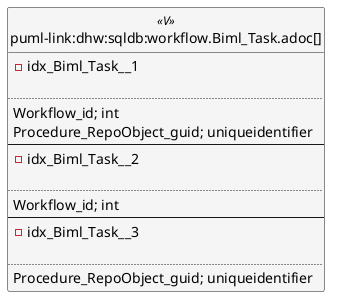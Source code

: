 @startuml
left to right direction
'top to bottom direction
hide circle
'avoide "." issues:
set namespaceSeparator none


skinparam class {
  BackgroundColor White
  BackgroundColor<<FN>> Yellow
  BackgroundColor<<FS>> Yellow
  BackgroundColor<<FT>> LightGray
  BackgroundColor<<IF>> Yellow
  BackgroundColor<<IS>> Yellow
  BackgroundColor<<P>> Aqua
  BackgroundColor<<PC>> Aqua
  BackgroundColor<<SN>> Yellow
  BackgroundColor<<SO>> SlateBlue
  BackgroundColor<<TF>> LightGray
  BackgroundColor<<TR>> Tomato
  BackgroundColor<<U>> White
  BackgroundColor<<V>> WhiteSmoke
  BackgroundColor<<X>> Aqua
  BackgroundColor<<external>> AliceBlue
}


entity "puml-link:dhw:sqldb:workflow.Biml_Task.adoc[]" as workflow.Biml_Task << V >> {
- idx_Biml_Task__1

..
Workflow_id; int
Procedure_RepoObject_guid; uniqueidentifier
--
- idx_Biml_Task__2

..
Workflow_id; int
--
- idx_Biml_Task__3

..
Procedure_RepoObject_guid; uniqueidentifier
}


@enduml


